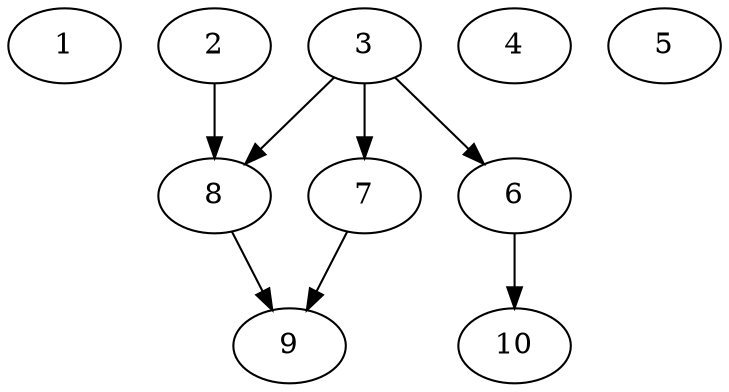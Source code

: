 // DAG automatically generated by daggen at Thu Oct  3 13:58:04 2019
// ./daggen --dot -n 10 --ccr 0.5 --fat 0.9 --regular 0.5 --density 0.5 --mindata 5242880 --maxdata 52428800 
digraph G {
  1 [size="43245568", alpha="0.16", expect_size="21622784"] 
  2 [size="13314048", alpha="0.15", expect_size="6657024"] 
  2 -> 8 [size ="6657024"]
  3 [size="17008640", alpha="0.06", expect_size="8504320"] 
  3 -> 6 [size ="8504320"]
  3 -> 7 [size ="8504320"]
  3 -> 8 [size ="8504320"]
  4 [size="55861248", alpha="0.09", expect_size="27930624"] 
  5 [size="63467520", alpha="0.14", expect_size="31733760"] 
  6 [size="68020224", alpha="0.00", expect_size="34010112"] 
  6 -> 10 [size ="34010112"]
  7 [size="35100672", alpha="0.10", expect_size="17550336"] 
  7 -> 9 [size ="17550336"]
  8 [size="27680768", alpha="0.10", expect_size="13840384"] 
  8 -> 9 [size ="13840384"]
  9 [size="103571456", alpha="0.13", expect_size="51785728"] 
  10 [size="79245312", alpha="0.14", expect_size="39622656"] 
}
